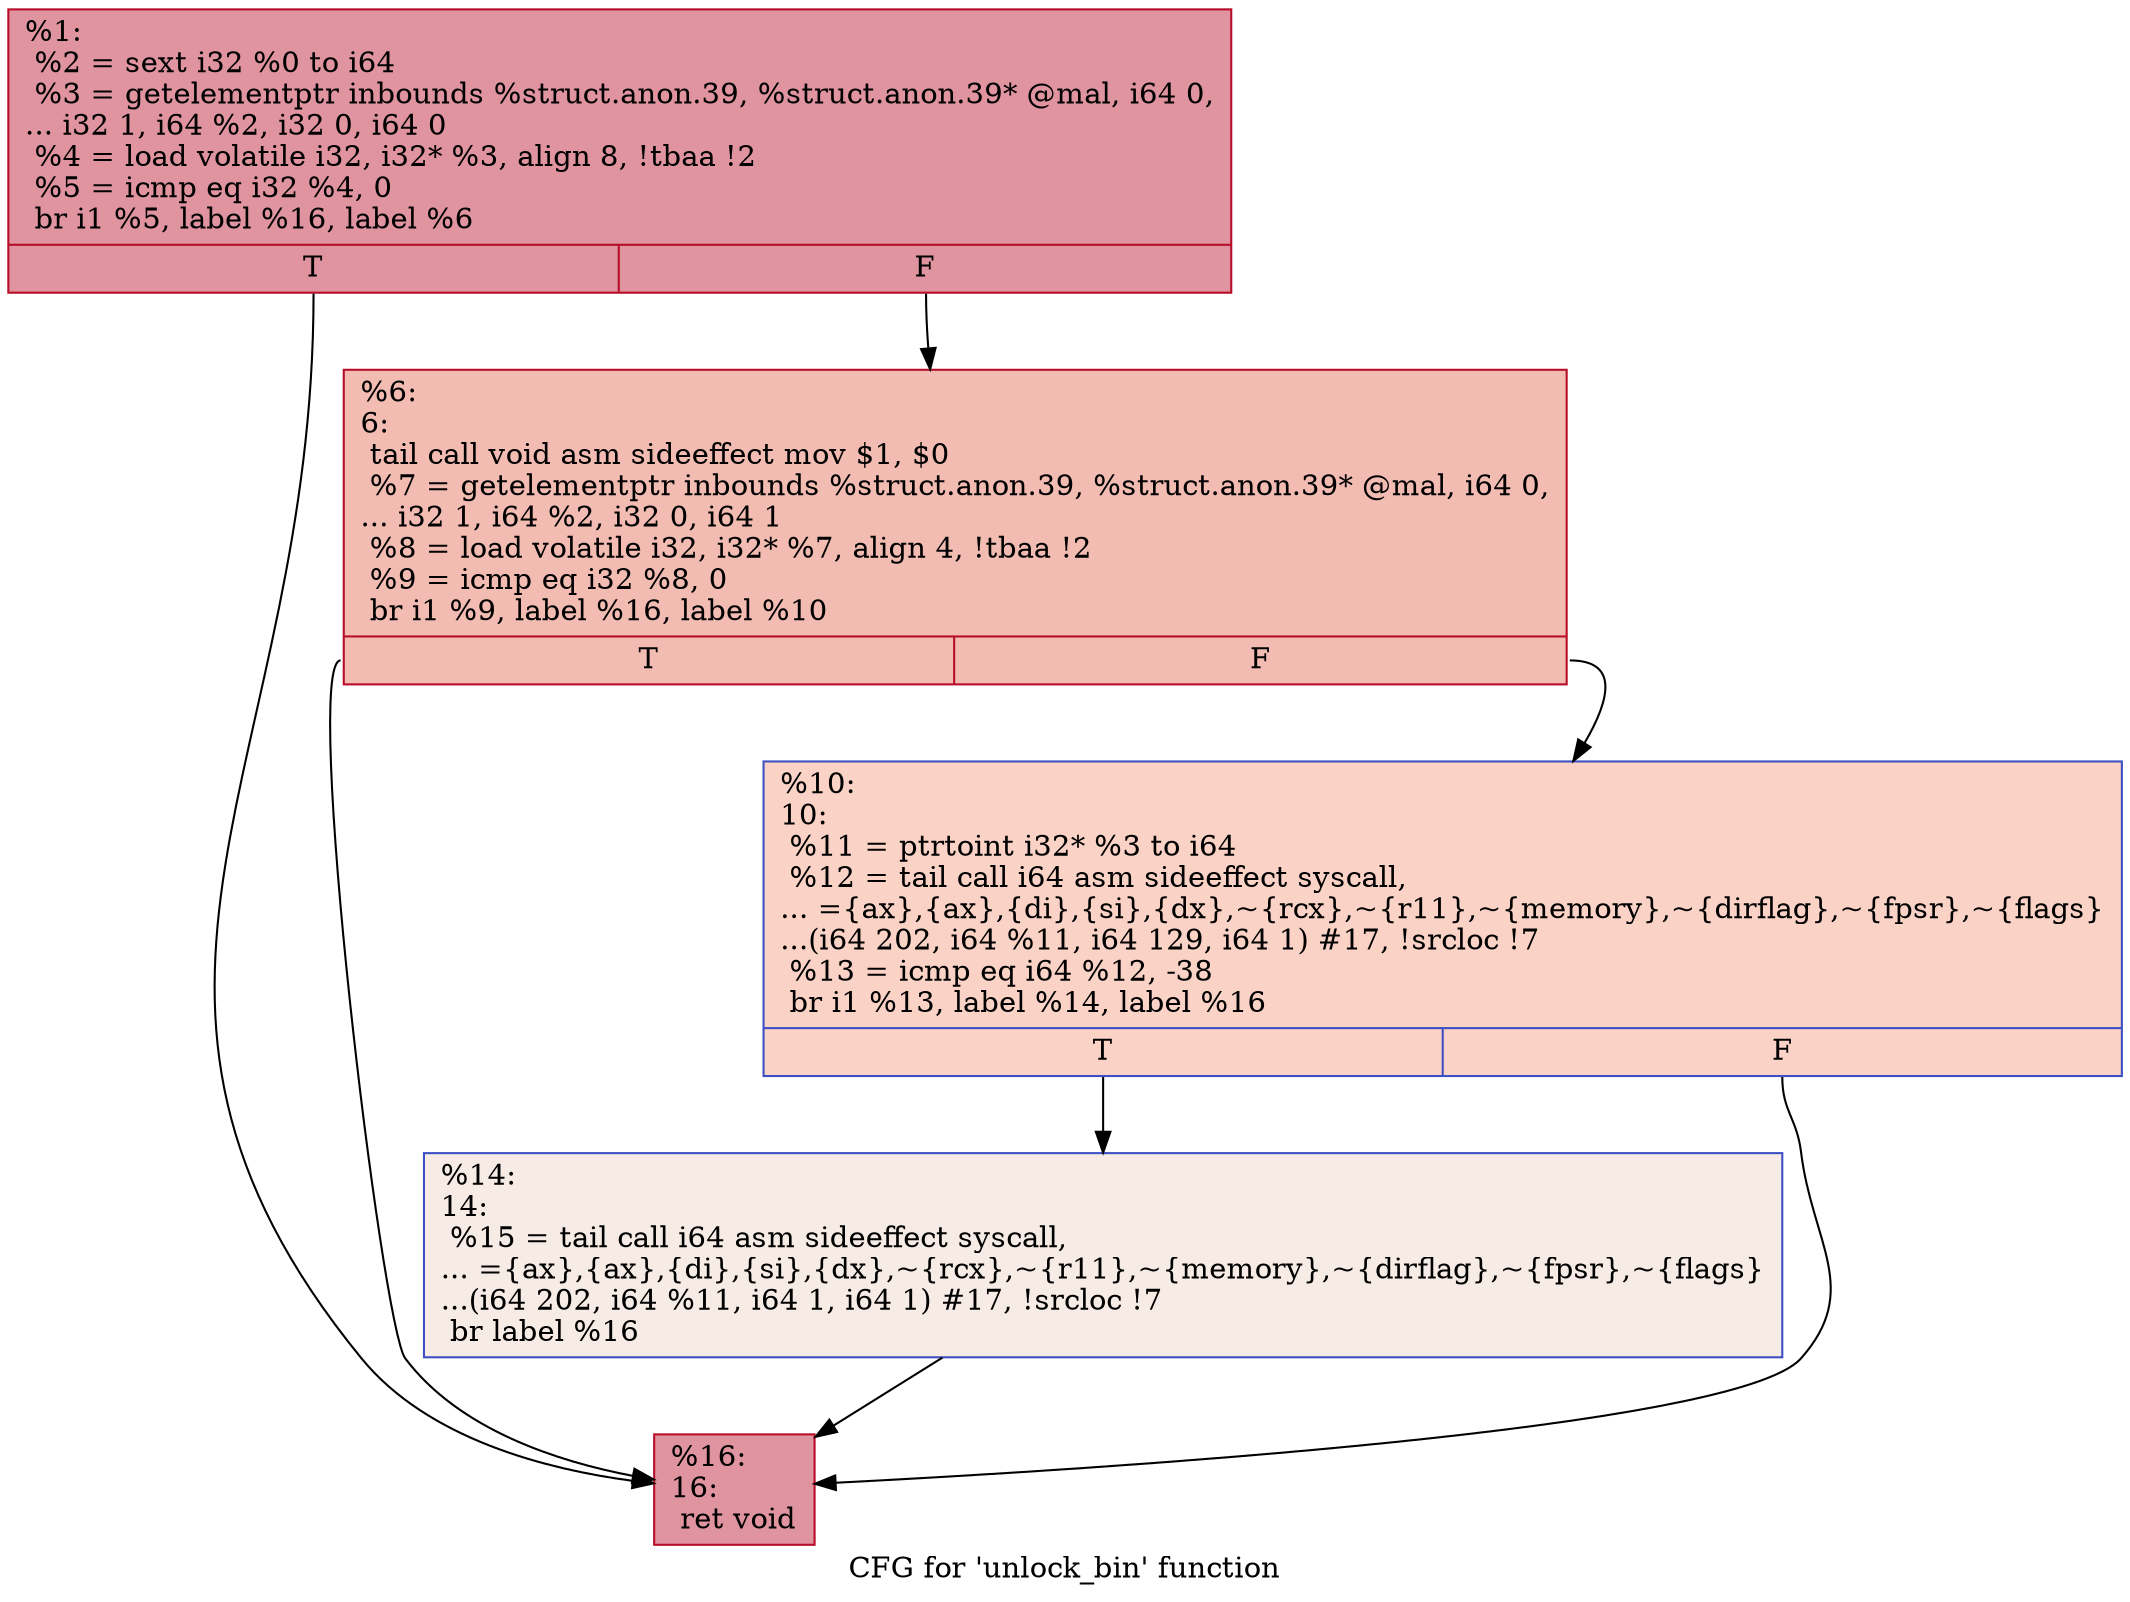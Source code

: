 digraph "CFG for 'unlock_bin' function" {
	label="CFG for 'unlock_bin' function";

	Node0x1310e30 [shape=record,color="#b70d28ff", style=filled, fillcolor="#b70d2870",label="{%1:\l  %2 = sext i32 %0 to i64\l  %3 = getelementptr inbounds %struct.anon.39, %struct.anon.39* @mal, i64 0,\l... i32 1, i64 %2, i32 0, i64 0\l  %4 = load volatile i32, i32* %3, align 8, !tbaa !2\l  %5 = icmp eq i32 %4, 0\l  br i1 %5, label %16, label %6\l|{<s0>T|<s1>F}}"];
	Node0x1310e30:s0 -> Node0x1310f70;
	Node0x1310e30:s1 -> Node0x1310e80;
	Node0x1310e80 [shape=record,color="#b70d28ff", style=filled, fillcolor="#e1675170",label="{%6:\l6:                                                \l  tail call void asm sideeffect mov $1, $0 \l  %7 = getelementptr inbounds %struct.anon.39, %struct.anon.39* @mal, i64 0,\l... i32 1, i64 %2, i32 0, i64 1\l  %8 = load volatile i32, i32* %7, align 4, !tbaa !2\l  %9 = icmp eq i32 %8, 0\l  br i1 %9, label %16, label %10\l|{<s0>T|<s1>F}}"];
	Node0x1310e80:s0 -> Node0x1310f70;
	Node0x1310e80:s1 -> Node0x1310ed0;
	Node0x1310ed0 [shape=record,color="#3d50c3ff", style=filled, fillcolor="#f59c7d70",label="{%10:\l10:                                               \l  %11 = ptrtoint i32* %3 to i64\l  %12 = tail call i64 asm sideeffect syscall,\l... =\{ax\},\{ax\},\{di\},\{si\},\{dx\},~\{rcx\},~\{r11\},~\{memory\},~\{dirflag\},~\{fpsr\},~\{flags\}\l...(i64 202, i64 %11, i64 129, i64 1) #17, !srcloc !7\l  %13 = icmp eq i64 %12, -38\l  br i1 %13, label %14, label %16\l|{<s0>T|<s1>F}}"];
	Node0x1310ed0:s0 -> Node0x1310f20;
	Node0x1310ed0:s1 -> Node0x1310f70;
	Node0x1310f20 [shape=record,color="#3d50c3ff", style=filled, fillcolor="#ecd3c570",label="{%14:\l14:                                               \l  %15 = tail call i64 asm sideeffect syscall,\l... =\{ax\},\{ax\},\{di\},\{si\},\{dx\},~\{rcx\},~\{r11\},~\{memory\},~\{dirflag\},~\{fpsr\},~\{flags\}\l...(i64 202, i64 %11, i64 1, i64 1) #17, !srcloc !7\l  br label %16\l}"];
	Node0x1310f20 -> Node0x1310f70;
	Node0x1310f70 [shape=record,color="#b70d28ff", style=filled, fillcolor="#b70d2870",label="{%16:\l16:                                               \l  ret void\l}"];
}
